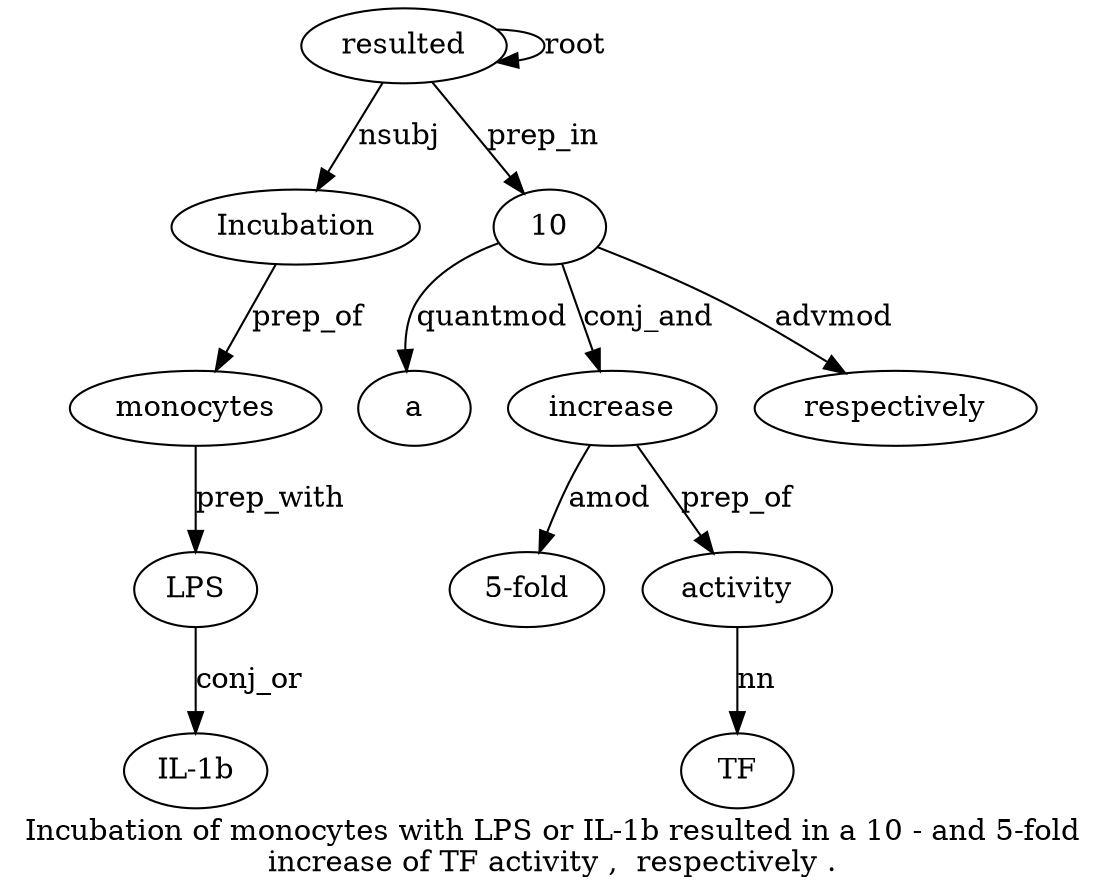 digraph "Incubation of monocytes with LPS or IL-1b resulted in a 10 - and 5-fold increase of TF activity ,  respectively ." {
label="Incubation of monocytes with LPS or IL-1b resulted in a 10 - and 5-fold
increase of TF activity ,  respectively .";
resulted8 [style=filled, fillcolor=white, label=resulted];
Incubation1 [style=filled, fillcolor=white, label=Incubation];
resulted8 -> Incubation1  [label=nsubj];
monocytes3 [style=filled, fillcolor=white, label=monocytes];
Incubation1 -> monocytes3  [label=prep_of];
LPS5 [style=filled, fillcolor=white, label=LPS];
monocytes3 -> LPS5  [label=prep_with];
"IL-1b7" [style=filled, fillcolor=white, label="IL-1b"];
LPS5 -> "IL-1b7"  [label=conj_or];
resulted8 -> resulted8  [label=root];
10 [style=filled, fillcolor=white, label=10];
a10 [style=filled, fillcolor=white, label=a];
10 -> a10  [label=quantmod];
resulted8 -> 10  [label=prep_in];
increase15 [style=filled, fillcolor=white, label=increase];
"5-fold14" [style=filled, fillcolor=white, label="5-fold"];
increase15 -> "5-fold14"  [label=amod];
10 -> increase15  [label=conj_and];
activity18 [style=filled, fillcolor=white, label=activity];
TF17 [style=filled, fillcolor=white, label=TF];
activity18 -> TF17  [label=nn];
increase15 -> activity18  [label=prep_of];
respectively20 [style=filled, fillcolor=white, label=respectively];
10 -> respectively20  [label=advmod];
}
